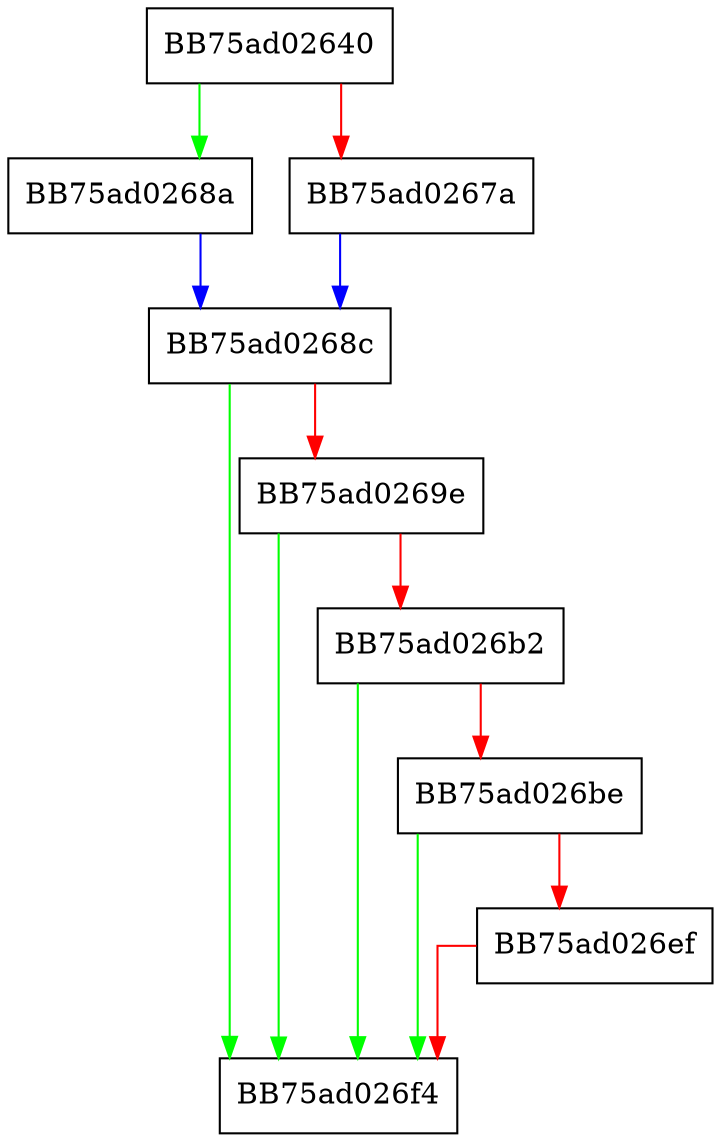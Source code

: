 digraph TriggerKernelScan {
  node [shape="box"];
  graph [splines=ortho];
  BB75ad02640 -> BB75ad0268a [color="green"];
  BB75ad02640 -> BB75ad0267a [color="red"];
  BB75ad0267a -> BB75ad0268c [color="blue"];
  BB75ad0268a -> BB75ad0268c [color="blue"];
  BB75ad0268c -> BB75ad026f4 [color="green"];
  BB75ad0268c -> BB75ad0269e [color="red"];
  BB75ad0269e -> BB75ad026f4 [color="green"];
  BB75ad0269e -> BB75ad026b2 [color="red"];
  BB75ad026b2 -> BB75ad026f4 [color="green"];
  BB75ad026b2 -> BB75ad026be [color="red"];
  BB75ad026be -> BB75ad026f4 [color="green"];
  BB75ad026be -> BB75ad026ef [color="red"];
  BB75ad026ef -> BB75ad026f4 [color="red"];
}